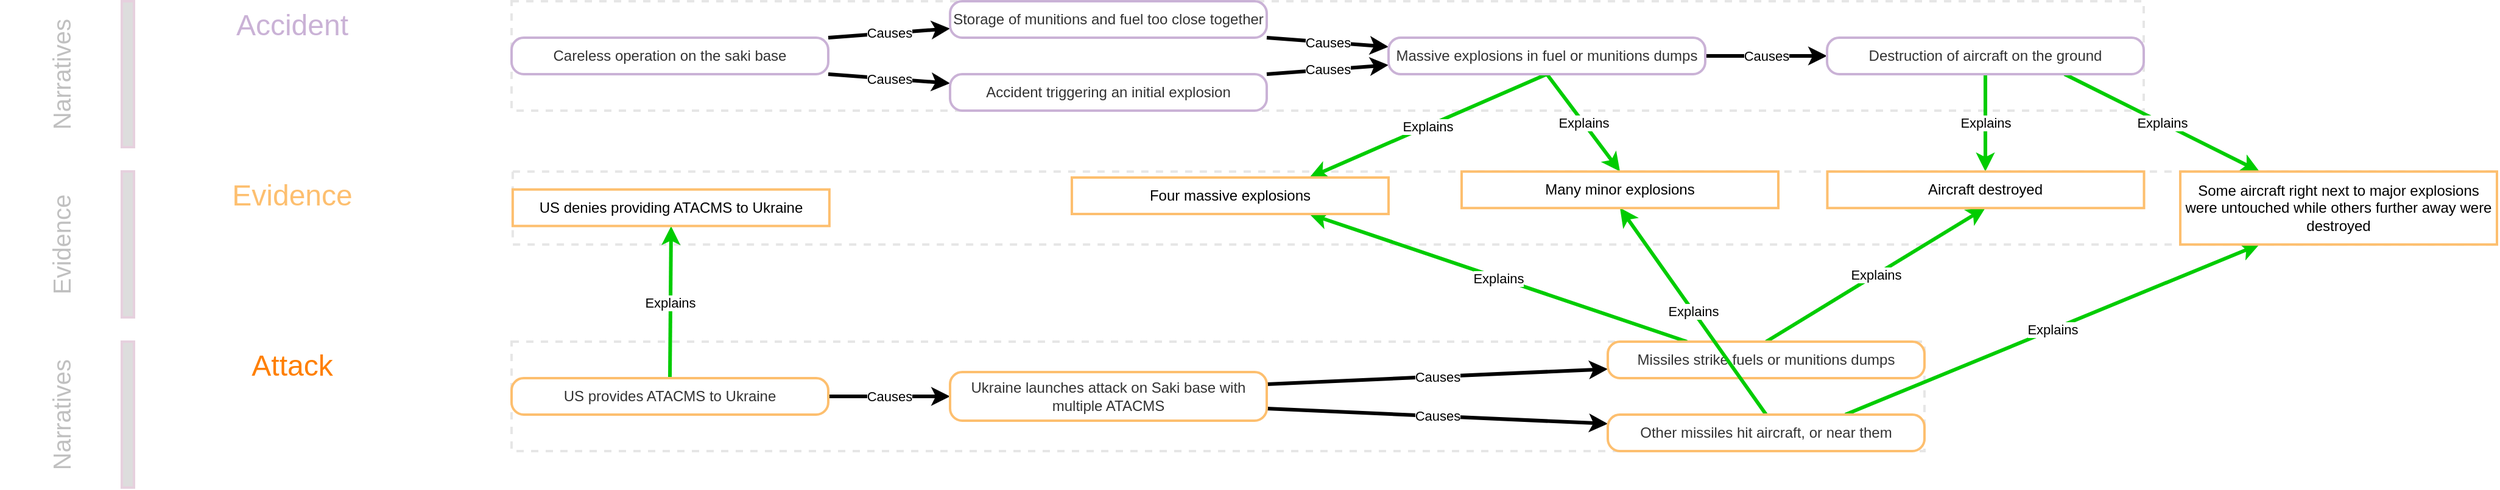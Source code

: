 <mxfile version="21.6.2" type="device">
  <diagram name="Page-1" id="IzL6Y6K2tYLs58HiKE3v">
    <mxGraphModel dx="3864" dy="2411" grid="1" gridSize="10" guides="1" tooltips="1" connect="1" arrows="1" fold="1" page="1" pageScale="1" pageWidth="850" pageHeight="1100" math="0" shadow="0">
      <root>
        <mxCell id="0" />
        <mxCell id="1" parent="0" />
        <mxCell id="narrativecellsbound-lkYUUzZSFetyrEzaiLP_-29" value="" style="connectable=0;editable=1;moveable=0;movable=0;resizable=0;rotatable=0;deletable=0;locked=0;recursiveResize=0;expand=0;cloneable=0;allowArrows=0;strokeColor=#E6E6E6;dashed=1;fillColor=none;strokeWidth=2;perimeterSpacing=3;" vertex="1" parent="1">
          <mxGeometry x="320.931" y="140.11" width="1629.072" height="60.002" as="geometry" />
        </mxCell>
        <mxCell id="narrativecellsbound-lkYUUzZSFetyrEzaiLP_-26" value="" style="connectable=0;editable=1;moveable=0;movable=0;resizable=0;rotatable=0;deletable=0;locked=0;recursiveResize=0;expand=0;cloneable=0;allowArrows=0;strokeColor=#E6E6E6;dashed=1;fillColor=none;strokeWidth=2;perimeterSpacing=3;" vertex="1" parent="1">
          <mxGeometry x="320" y="280" width="1160" height="90" as="geometry" />
        </mxCell>
        <mxCell id="narrativecellsbound-lkYUUzZSFetyrEzaiLP_-17" value="" style="connectable=0;editable=1;moveable=0;movable=0;resizable=0;rotatable=0;deletable=0;locked=0;recursiveResize=0;expand=0;cloneable=0;allowArrows=0;strokeColor=#E6E6E6;dashed=1;fillColor=none;strokeWidth=2;perimeterSpacing=3;" vertex="1" parent="1">
          <mxGeometry x="320" width="1340" height="90" as="geometry" />
        </mxCell>
        <mxCell id="botlanebound" value="" style="connectable=1;moveable=0;movable=1;resizable=1;rotatable=1;deletable=1;locked=0;recursiveResize=0;expand=0;cloneable=0;allowArrows=0;strokeColor=#E6D0DE;fillColor=#ddd;strokeWidth=2;perimeterSpacing=3;fillStyle=solid;comic=0;container=0;collapsible=0;dropTarget=0;;editable=0;movable=0;rotatable=0;" vertex="1" parent="1">
          <mxGeometry y="280" width="10" height="120" as="geometry" />
        </mxCell>
        <mxCell id="evidencelanebound" value="" style="connectable=1;moveable=0;movable=1;resizable=1;rotatable=1;deletable=1;locked=0;recursiveResize=0;expand=0;cloneable=0;allowArrows=0;strokeColor=#E6D0DE;fillColor=#ddd;strokeWidth=2;perimeterSpacing=3;fillStyle=solid;comic=0;container=0;collapsible=0;dropTarget=0;;editable=0;movable=0;rotatable=0;" vertex="1" parent="1">
          <mxGeometry y="140" width="10" height="120" as="geometry" />
        </mxCell>
        <mxCell id="toplanebound" value="" style="connectable=1;moveable=0;movable=1;resizable=1;rotatable=1;deletable=1;locked=0;recursiveResize=0;expand=0;cloneable=0;allowArrows=0;strokeColor=#E6D0DE;fillColor=#ddd;strokeWidth=2;perimeterSpacing=3;fillStyle=solid;comic=0;container=0;collapsible=0;dropTarget=0;;editable=0;movable=0;rotatable=0;" vertex="1" parent="1">
          <mxGeometry width="10" height="120" as="geometry" />
        </mxCell>
        <mxCell id="toplaneroot" value="Narratives" style="text;html=1;strokeColor=none;fillColor=none;align=center;locked=1;verticalAlign=middle;whiteSpace=wrap;rounded=0;flipV=0;direction=south;horizontal=0;fontSize=20;fontStyle=0;fontFamily=Helvetica;connectable=0;allowArrows=0;editable=1;movable=0;resizable=0;rotatable=0;deletable=0;locked=0;cloneable=0;pointerEvents=0;expand=0;recursiveResize=0;fontColor=#c0c0c0;" vertex="1" parent="1">
          <mxGeometry x="-100" width="100" height="120" as="geometry" />
        </mxCell>
        <mxCell id="evidencelaneroot" value="Evidence" style="text;html=1;strokeColor=none;fillColor=none;align=center;locked=1;verticalAlign=middle;whiteSpace=wrap;rounded=0;flipV=0;direction=south;horizontal=0;fontSize=20;fontStyle=0;fontFamily=Helvetica;connectable=0;allowArrows=0;editable=1;movable=0;resizable=0;rotatable=0;deletable=0;locked=0;cloneable=0;pointerEvents=0;expand=0;recursiveResize=0;fontColor=#c0c0c0;" vertex="1" parent="1">
          <mxGeometry x="-100" y="140" width="100" height="120" as="geometry" />
        </mxCell>
        <mxCell id="botlaneroot" value="Narratives" style="text;html=1;strokeColor=none;fillColor=none;align=center;locked=1;verticalAlign=middle;whiteSpace=wrap;rounded=0;flipV=0;direction=south;horizontal=0;fontSize=20;fontStyle=0;fontFamily=Helvetica;connectable=0;allowArrows=0;editable=1;movable=0;resizable=0;rotatable=0;deletable=0;locked=0;cloneable=0;pointerEvents=0;expand=0;recursiveResize=0;fontColor=#c0c0c0;" vertex="1" parent="1">
          <mxGeometry x="-100" y="280" width="100" height="120" as="geometry" />
        </mxCell>
        <mxCell id="lkYUUzZSFetyrEzaiLP_-7" value="Causes" style="editable=1;endArrow=classic;html=1;rounded=1;strokeWidth=3;snapToPoint=1;" edge="1" parent="1" source="lkYUUzZSFetyrEzaiLP_-9" target="lkYUUzZSFetyrEzaiLP_-11">
          <mxGeometry relative="1" as="geometry">
            <Array as="points" />
          </mxGeometry>
        </mxCell>
        <mxCell id="lkYUUzZSFetyrEzaiLP_-8" value="Causes" style="editable=1;endArrow=classic;html=1;rounded=1;strokeWidth=3;snapToPoint=1;" edge="1" parent="1" source="lkYUUzZSFetyrEzaiLP_-9" target="lkYUUzZSFetyrEzaiLP_-13">
          <mxGeometry relative="1" as="geometry">
            <Array as="points" />
          </mxGeometry>
        </mxCell>
        <NarrativeItem natype="NarrativeItem" label="Careless operation on the saki base" id="lkYUUzZSFetyrEzaiLP_-9">
          <mxCell style="html=1;absoluteArcSize=1;editable=1;rounded=1;whiteSpace=wrap;fontColor=#333333;strokeColor=default;autosize=1;resizeHeight=0;resizeWidth=1;fixedWidth=1;strokeColor=#cab2d6;strokeWidth=2" vertex="1" parent="1">
            <mxGeometry x="320" y="30" width="260" height="30" as="geometry" />
          </mxCell>
        </NarrativeItem>
        <mxCell id="lkYUUzZSFetyrEzaiLP_-10" value="Causes" style="editable=1;endArrow=classic;html=1;rounded=1;strokeWidth=3;snapToPoint=1;" edge="1" parent="1" source="lkYUUzZSFetyrEzaiLP_-11" target="lkYUUzZSFetyrEzaiLP_-15">
          <mxGeometry relative="1" as="geometry">
            <Array as="points" />
          </mxGeometry>
        </mxCell>
        <NarrativeItem natype="NarrativeItem" label="Storage of munitions and fuel too close together" id="lkYUUzZSFetyrEzaiLP_-11">
          <mxCell style="html=1;absoluteArcSize=1;editable=1;rounded=1;whiteSpace=wrap;fontColor=#333333;strokeColor=default;autosize=1;resizeHeight=0;resizeWidth=1;fixedWidth=1;strokeColor=#cab2d6;strokeWidth=2" vertex="1" parent="1">
            <mxGeometry x="680" width="260" height="30" as="geometry" />
          </mxCell>
        </NarrativeItem>
        <mxCell id="lkYUUzZSFetyrEzaiLP_-12" value="Causes" style="editable=1;endArrow=classic;html=1;rounded=1;strokeWidth=3;snapToPoint=1;" edge="1" parent="1" source="lkYUUzZSFetyrEzaiLP_-13" target="lkYUUzZSFetyrEzaiLP_-15">
          <mxGeometry relative="1" as="geometry">
            <Array as="points" />
          </mxGeometry>
        </mxCell>
        <NarrativeItem natype="NarrativeItem" label="Accident triggering an initial explosion" id="lkYUUzZSFetyrEzaiLP_-13">
          <mxCell style="html=1;absoluteArcSize=1;editable=1;rounded=1;whiteSpace=wrap;fontColor=#333333;strokeColor=default;autosize=1;resizeHeight=0;resizeWidth=1;fixedWidth=1;strokeColor=#cab2d6;strokeWidth=2" vertex="1" parent="1">
            <mxGeometry x="680" y="60" width="260" height="30" as="geometry" />
          </mxCell>
        </NarrativeItem>
        <mxCell id="lkYUUzZSFetyrEzaiLP_-14" value="Causes" style="editable=1;endArrow=classic;html=1;rounded=1;strokeWidth=3;snapToPoint=1;" edge="1" parent="1" source="lkYUUzZSFetyrEzaiLP_-15" target="lkYUUzZSFetyrEzaiLP_-16">
          <mxGeometry relative="1" as="geometry" />
        </mxCell>
        <mxCell id="lkYUUzZSFetyrEzaiLP_-33" value="Explains" style="editable=1;endArrow=classic;html=1;rounded=0;strokeWidth=3;strokeColor=#00CC00;snapToPoint=1;" edge="1" parent="1" source="lkYUUzZSFetyrEzaiLP_-15" target="lkYUUzZSFetyrEzaiLP_-32">
          <mxGeometry relative="1" as="geometry" />
        </mxCell>
        <mxCell id="lkYUUzZSFetyrEzaiLP_-35" value="Explains" style="editable=1;endArrow=classic;html=1;rounded=0;strokeWidth=3;strokeColor=#00CC00;snapToPoint=1;" edge="1" parent="1" source="lkYUUzZSFetyrEzaiLP_-15" target="lkYUUzZSFetyrEzaiLP_-34">
          <mxGeometry relative="1" as="geometry" />
        </mxCell>
        <NarrativeItem natype="NarrativeItem" label="Massive explosions in fuel or munitions dumps" id="lkYUUzZSFetyrEzaiLP_-15">
          <mxCell style="html=1;absoluteArcSize=1;editable=1;rounded=1;whiteSpace=wrap;fontColor=#333333;strokeColor=default;autosize=1;resizeHeight=0;resizeWidth=1;fixedWidth=1;strokeColor=#cab2d6;strokeWidth=2" vertex="1" parent="1">
            <mxGeometry x="1040" y="30" width="260" height="30" as="geometry" />
          </mxCell>
        </NarrativeItem>
        <mxCell id="lkYUUzZSFetyrEzaiLP_-39" value="Explains" style="editable=1;endArrow=classic;html=1;rounded=0;strokeWidth=3;strokeColor=#00CC00;snapToPoint=1;" edge="1" parent="1" source="lkYUUzZSFetyrEzaiLP_-16" target="lkYUUzZSFetyrEzaiLP_-38">
          <mxGeometry relative="1" as="geometry" />
        </mxCell>
        <mxCell id="lkYUUzZSFetyrEzaiLP_-41" value="Explains" style="editable=1;endArrow=classic;html=1;rounded=0;strokeWidth=3;strokeColor=#00CC00;snapToPoint=1;" edge="1" parent="1" source="lkYUUzZSFetyrEzaiLP_-16" target="lkYUUzZSFetyrEzaiLP_-40">
          <mxGeometry relative="1" as="geometry" />
        </mxCell>
        <NarrativeItem natype="NarrativeItem" label="Destruction of aircraft on the ground" id="lkYUUzZSFetyrEzaiLP_-16">
          <mxCell style="html=1;absoluteArcSize=1;editable=1;rounded=1;whiteSpace=wrap;fontColor=#333333;strokeColor=default;autosize=1;resizeHeight=0;resizeWidth=1;fixedWidth=1;strokeColor=#cab2d6;strokeWidth=2" vertex="1" parent="1">
            <mxGeometry x="1400" y="30" width="260" height="30" as="geometry" />
          </mxCell>
        </NarrativeItem>
        <Narrative label="Accident" cells="[&quot;lkYUUzZSFetyrEzaiLP_-9&quot;,&quot;lkYUUzZSFetyrEzaiLP_-13&quot;,&quot;lkYUUzZSFetyrEzaiLP_-11&quot;,&quot;lkYUUzZSFetyrEzaiLP_-15&quot;,&quot;lkYUUzZSFetyrEzaiLP_-16&quot;]" id="lkYUUzZSFetyrEzaiLP_-17">
          <mxCell style="text;strokeColor=none;fillColor=none;align=center;verticalAlign=middle;whiteSpace=wrap;rounded=0;fontSize=24;connectable=0;;fontColor=#cab2d6;" vertex="1" parent="1">
            <mxGeometry x="10" width="260" height="40" as="geometry" />
          </mxCell>
        </Narrative>
        <mxCell id="lkYUUzZSFetyrEzaiLP_-19" value="Causes" style="editable=1;endArrow=classic;html=1;rounded=1;strokeWidth=3;snapToPoint=1;" edge="1" parent="1" source="lkYUUzZSFetyrEzaiLP_-20" target="lkYUUzZSFetyrEzaiLP_-23">
          <mxGeometry relative="1" as="geometry">
            <Array as="points" />
          </mxGeometry>
        </mxCell>
        <mxCell id="lkYUUzZSFetyrEzaiLP_-31" value="Explains" style="editable=1;endArrow=classic;html=1;rounded=0;strokeWidth=3;strokeColor=#00CC00;snapToPoint=1;" edge="1" parent="1" source="lkYUUzZSFetyrEzaiLP_-20" target="lkYUUzZSFetyrEzaiLP_-28">
          <mxGeometry relative="1" as="geometry" />
        </mxCell>
        <NarrativeItem natype="NarrativeItem" label="US provides ATACMS to Ukraine" id="lkYUUzZSFetyrEzaiLP_-20">
          <mxCell style="html=1;absoluteArcSize=1;editable=1;rounded=1;whiteSpace=wrap;fontColor=#333333;strokeColor=default;autosize=1;resizeHeight=0;resizeWidth=1;fixedWidth=1;strokeColor=#fdbf6f;strokeWidth=2strokeColor=#ff7f00;strokeWidth=2" vertex="1" parent="1">
            <mxGeometry x="320" y="310" width="260" height="30" as="geometry" />
          </mxCell>
        </NarrativeItem>
        <mxCell id="lkYUUzZSFetyrEzaiLP_-21" value="Causes" style="editable=1;endArrow=classic;html=1;rounded=1;strokeWidth=3;snapToPoint=1;" edge="1" parent="1" source="lkYUUzZSFetyrEzaiLP_-23" target="lkYUUzZSFetyrEzaiLP_-24">
          <mxGeometry relative="1" as="geometry">
            <Array as="points" />
          </mxGeometry>
        </mxCell>
        <mxCell id="lkYUUzZSFetyrEzaiLP_-22" value="Causes" style="editable=1;endArrow=classic;html=1;rounded=1;strokeWidth=3;snapToPoint=1;" edge="1" parent="1" source="lkYUUzZSFetyrEzaiLP_-23" target="lkYUUzZSFetyrEzaiLP_-25">
          <mxGeometry relative="1" as="geometry" />
        </mxCell>
        <NarrativeItem natype="NarrativeItem" label="Ukraine launches attack on Saki base with multiple ATACMS" id="lkYUUzZSFetyrEzaiLP_-23">
          <mxCell style="html=1;absoluteArcSize=1;editable=1;rounded=1;whiteSpace=wrap;fontColor=#333333;strokeColor=default;autosize=1;resizeHeight=0;resizeWidth=1;fixedWidth=1;strokeColor=#fdbf6f;strokeWidth=2strokeColor=#ff7f00;strokeWidth=2" vertex="1" parent="1">
            <mxGeometry x="680" y="305" width="260" height="40" as="geometry" />
          </mxCell>
        </NarrativeItem>
        <mxCell id="lkYUUzZSFetyrEzaiLP_-36" value="Explains" style="editable=1;endArrow=classic;html=1;rounded=0;strokeWidth=3;strokeColor=#00CC00;snapToPoint=1;" edge="1" parent="1" source="lkYUUzZSFetyrEzaiLP_-24" target="lkYUUzZSFetyrEzaiLP_-34">
          <mxGeometry relative="1" as="geometry" />
        </mxCell>
        <mxCell id="lkYUUzZSFetyrEzaiLP_-42" value="Explains" style="editable=1;endArrow=classic;html=1;rounded=0;strokeWidth=3;strokeColor=#00CC00;snapToPoint=1;" edge="1" parent="1" source="lkYUUzZSFetyrEzaiLP_-24" target="lkYUUzZSFetyrEzaiLP_-38">
          <mxGeometry relative="1" as="geometry" />
        </mxCell>
        <NarrativeItem natype="NarrativeItem" label="Missiles strike fuels or munitions dumps" id="lkYUUzZSFetyrEzaiLP_-24">
          <mxCell style="html=1;absoluteArcSize=1;editable=1;rounded=1;whiteSpace=wrap;fontColor=#333333;strokeColor=default;autosize=1;resizeHeight=0;resizeWidth=1;fixedWidth=1;strokeColor=#fdbf6f;strokeWidth=2strokeColor=#ff7f00;strokeWidth=2" vertex="1" parent="1">
            <mxGeometry x="1220" y="280" width="260" height="30" as="geometry" />
          </mxCell>
        </NarrativeItem>
        <mxCell id="lkYUUzZSFetyrEzaiLP_-37" value="Explains" style="editable=1;endArrow=classic;html=1;rounded=0;strokeWidth=3;strokeColor=#00CC00;snapToPoint=1;" edge="1" parent="1" source="lkYUUzZSFetyrEzaiLP_-25" target="lkYUUzZSFetyrEzaiLP_-32">
          <mxGeometry relative="1" as="geometry" />
        </mxCell>
        <mxCell id="lkYUUzZSFetyrEzaiLP_-43" value="Explains" style="editable=1;endArrow=classic;html=1;rounded=0;strokeWidth=3;strokeColor=#00CC00;snapToPoint=1;" edge="1" parent="1" source="lkYUUzZSFetyrEzaiLP_-25" target="lkYUUzZSFetyrEzaiLP_-40">
          <mxGeometry relative="1" as="geometry" />
        </mxCell>
        <NarrativeItem natype="NarrativeItem" label="Other missiles hit aircraft, or near them" id="lkYUUzZSFetyrEzaiLP_-25">
          <mxCell style="html=1;absoluteArcSize=1;editable=1;rounded=1;whiteSpace=wrap;fontColor=#333333;strokeColor=default;autosize=1;resizeHeight=0;resizeWidth=1;fixedWidth=1;strokeColor=#fdbf6f;strokeWidth=2strokeColor=#ff7f00;strokeWidth=2" vertex="1" parent="1">
            <mxGeometry x="1220" y="340" width="260" height="30" as="geometry" />
          </mxCell>
        </NarrativeItem>
        <Narrative label="Attack" cells="[&quot;lkYUUzZSFetyrEzaiLP_-20&quot;,&quot;lkYUUzZSFetyrEzaiLP_-23&quot;,&quot;lkYUUzZSFetyrEzaiLP_-24&quot;,&quot;lkYUUzZSFetyrEzaiLP_-25&quot;]" id="lkYUUzZSFetyrEzaiLP_-26">
          <mxCell style="text;strokeColor=none;fillColor=none;align=center;verticalAlign=middle;whiteSpace=wrap;rounded=0;fontSize=24;connectable=0;;fontColor=#ff7f00;" vertex="1" parent="1">
            <mxGeometry x="10" y="280" width="260" height="40" as="geometry" />
          </mxCell>
        </Narrative>
        <Narrative label="Evidence" cells="[&quot;lkYUUzZSFetyrEzaiLP_-28&quot;,&quot;lkYUUzZSFetyrEzaiLP_-32&quot;,&quot;lkYUUzZSFetyrEzaiLP_-34&quot;,&quot;lkYUUzZSFetyrEzaiLP_-38&quot;,&quot;lkYUUzZSFetyrEzaiLP_-40&quot;]" id="lkYUUzZSFetyrEzaiLP_-29">
          <mxCell style="text;strokeColor=none;fillColor=none;align=center;verticalAlign=middle;whiteSpace=wrap;rounded=0;fontSize=24;connectable=0;;fontColor=#fdbf6f;" vertex="1" parent="1">
            <mxGeometry x="10" y="140" width="260" height="40" as="geometry" />
          </mxCell>
        </Narrative>
        <NarrativeEvidenceCore natype="NarrativeEvidenceCore" label="US denies providing ATACMS to Ukraine" id="lkYUUzZSFetyrEzaiLP_-28">
          <mxCell style="editable=1;rounded=0;whiteSpace=wrap;html=1;autosize=1;resizeHeight=0;resizeWidth=1;fixedWidth=1;strokeColor=#fdbf6f;strokeWidth=2" vertex="1" parent="1">
            <mxGeometry x="320.931" y="154.851" width="260" height="30" as="geometry" />
          </mxCell>
        </NarrativeEvidenceCore>
        <NarrativeEvidenceCore natype="NarrativeEvidenceCore" label="Many minor explosions" id="lkYUUzZSFetyrEzaiLP_-32">
          <mxCell style="editable=1;rounded=0;whiteSpace=wrap;html=1;autosize=1;resizeHeight=0;resizeWidth=1;fixedWidth=1;strokeColor=#fdbf6f;strokeWidth=2" vertex="1" parent="1">
            <mxGeometry x="1100.004" y="140.11" width="260" height="30" as="geometry" />
          </mxCell>
        </NarrativeEvidenceCore>
        <NarrativeEvidenceCore natype="NarrativeEvidenceCore" label="Four massive explosions" id="lkYUUzZSFetyrEzaiLP_-34">
          <mxCell style="editable=1;rounded=0;whiteSpace=wrap;html=1;autosize=1;resizeHeight=0;resizeWidth=1;fixedWidth=1;strokeColor=#fdbf6f;strokeWidth=2" vertex="1" parent="1">
            <mxGeometry x="779.997" y="145" width="260" height="30" as="geometry" />
          </mxCell>
        </NarrativeEvidenceCore>
        <NarrativeEvidenceCore natype="NarrativeEvidenceCore" label="Aircraft destroyed" id="lkYUUzZSFetyrEzaiLP_-38">
          <mxCell style="editable=1;rounded=0;whiteSpace=wrap;html=1;autosize=1;resizeHeight=0;resizeWidth=1;fixedWidth=1;strokeColor=#fdbf6f;strokeWidth=2" vertex="1" parent="1">
            <mxGeometry x="1400.245" y="140.112" width="260" height="30" as="geometry" />
          </mxCell>
        </NarrativeEvidenceCore>
        <NarrativeEvidenceCore natype="NarrativeEvidenceCore" label="Some aircraft right next to major explosions were untouched while others further away were destroyed" id="lkYUUzZSFetyrEzaiLP_-40">
          <mxCell style="editable=1;rounded=0;whiteSpace=wrap;html=1;autosize=1;resizeHeight=0;resizeWidth=1;fixedWidth=1;strokeColor=#fdbf6f;strokeWidth=2" vertex="1" parent="1">
            <mxGeometry x="1690.003" y="140.112" width="260" height="60" as="geometry" />
          </mxCell>
        </NarrativeEvidenceCore>
      </root>
    </mxGraphModel>
  </diagram>
</mxfile>

